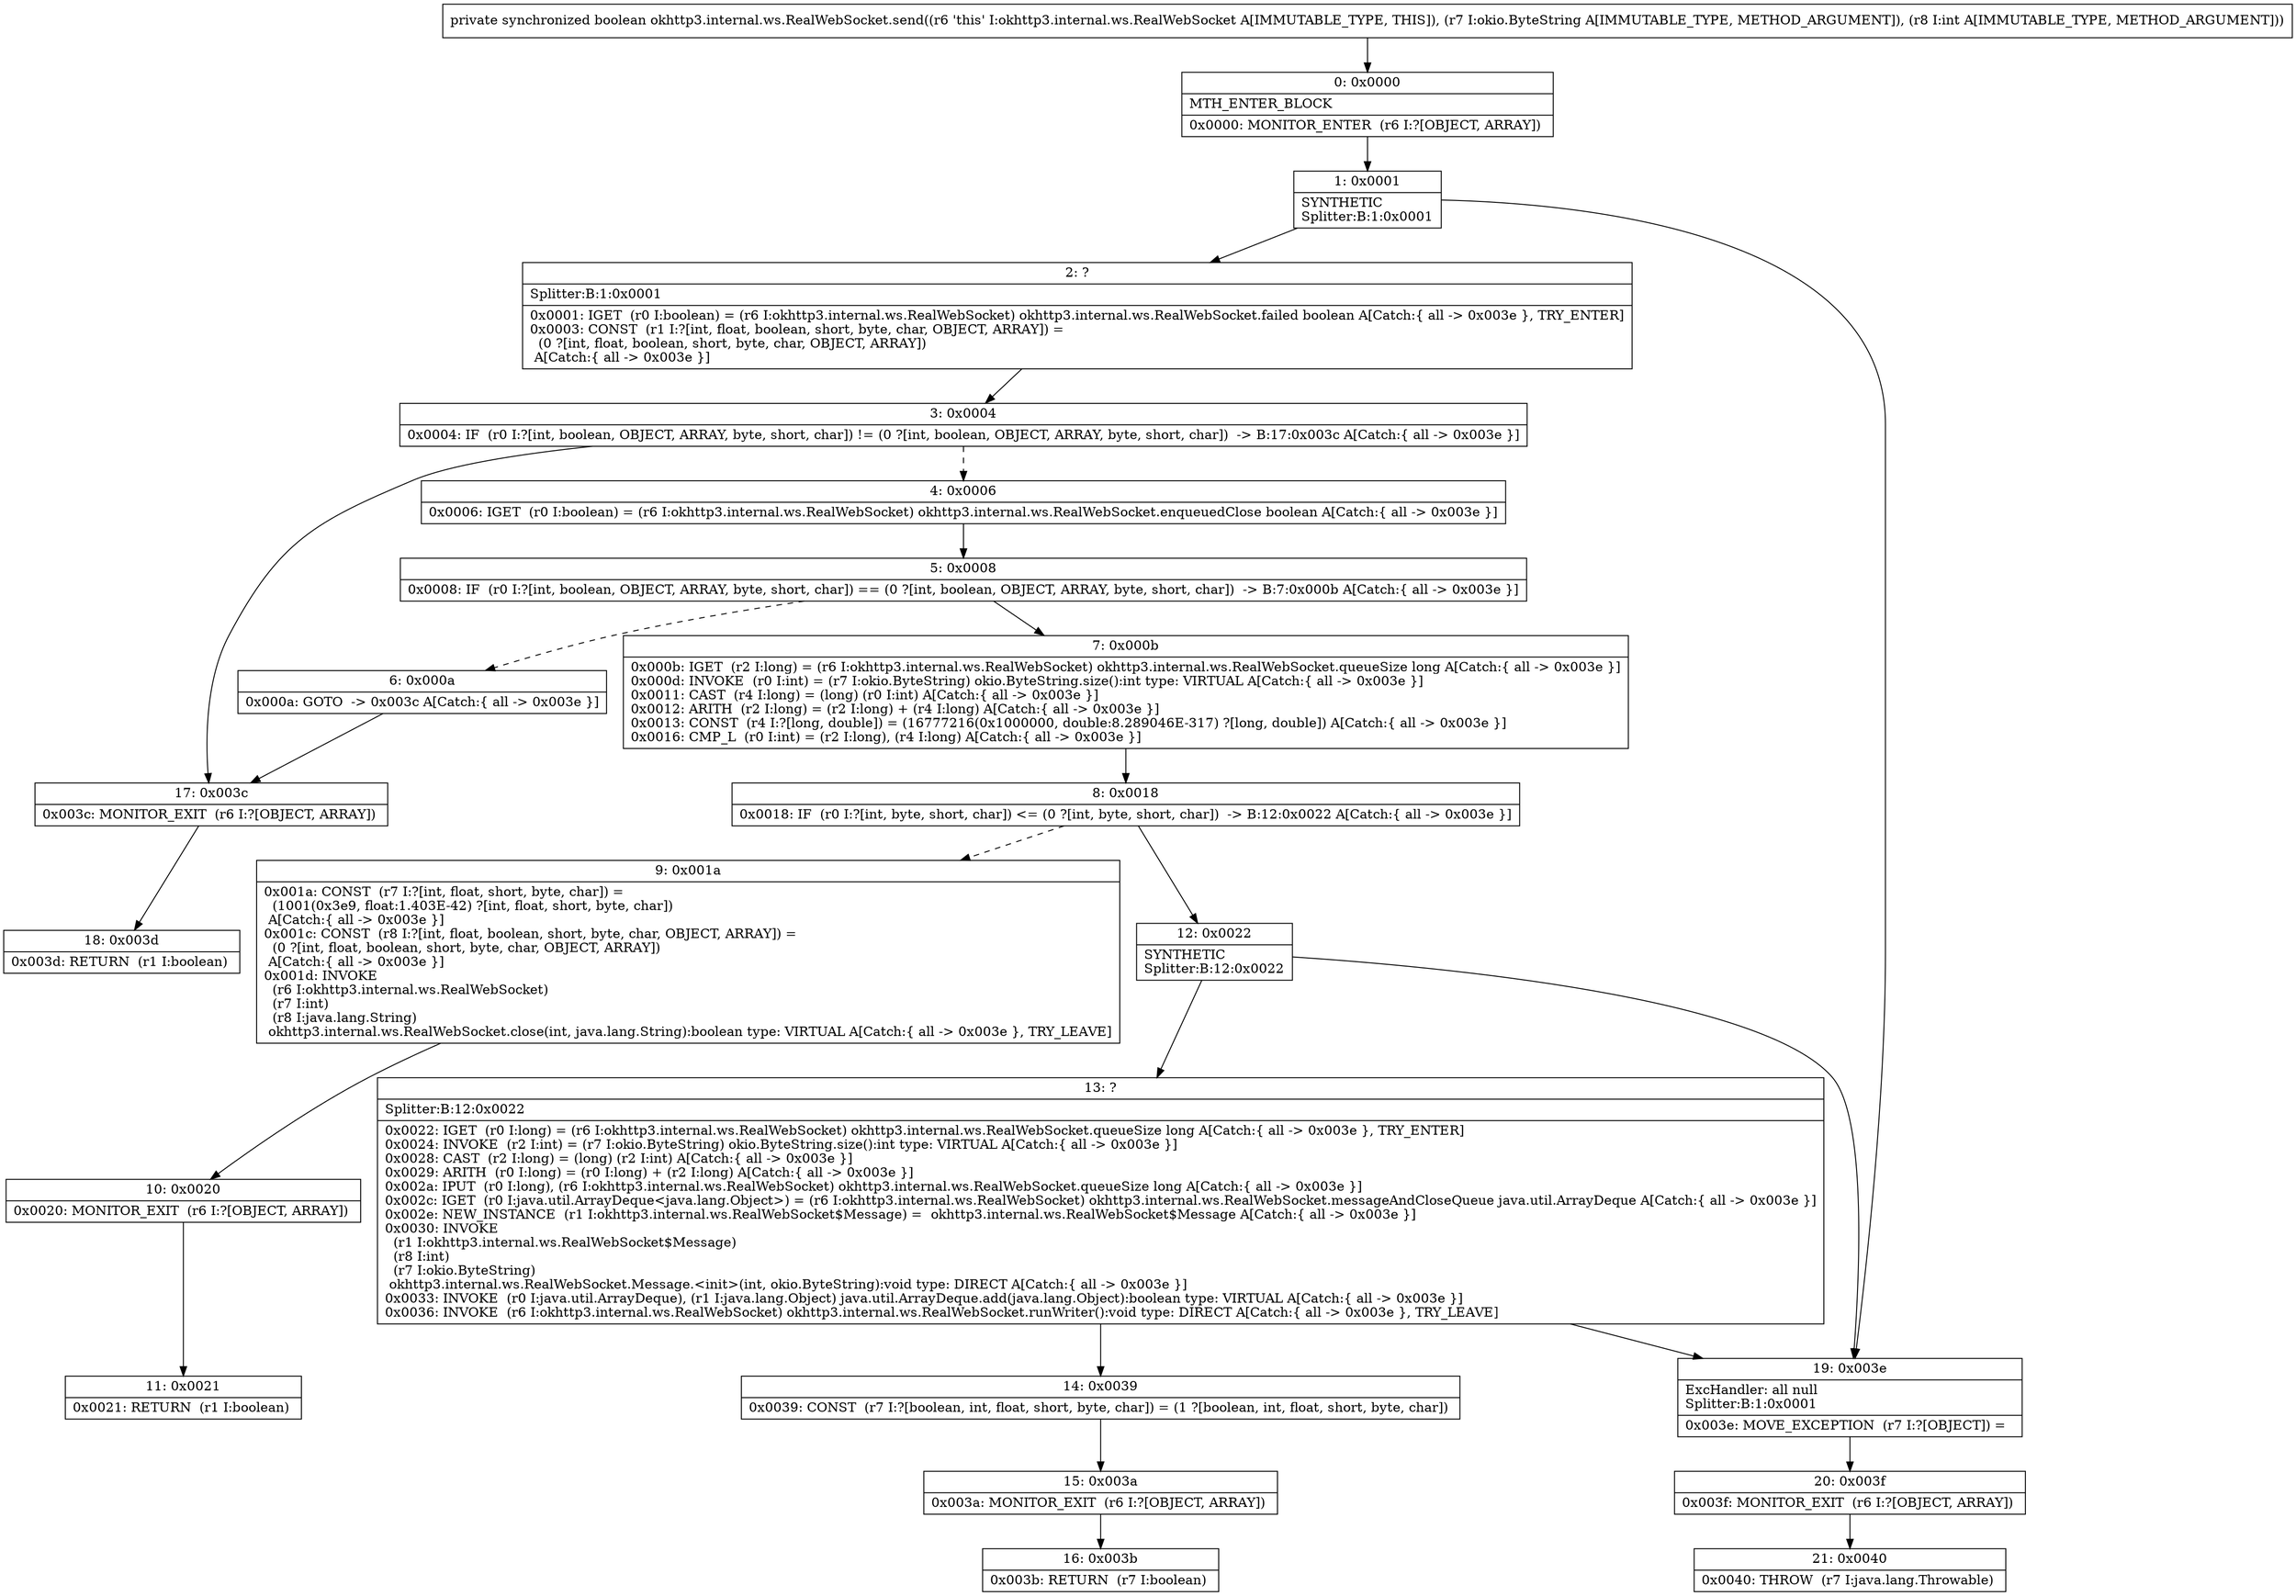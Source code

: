 digraph "CFG forokhttp3.internal.ws.RealWebSocket.send(Lokio\/ByteString;I)Z" {
Node_0 [shape=record,label="{0\:\ 0x0000|MTH_ENTER_BLOCK\l|0x0000: MONITOR_ENTER  (r6 I:?[OBJECT, ARRAY]) \l}"];
Node_1 [shape=record,label="{1\:\ 0x0001|SYNTHETIC\lSplitter:B:1:0x0001\l}"];
Node_2 [shape=record,label="{2\:\ ?|Splitter:B:1:0x0001\l|0x0001: IGET  (r0 I:boolean) = (r6 I:okhttp3.internal.ws.RealWebSocket) okhttp3.internal.ws.RealWebSocket.failed boolean A[Catch:\{ all \-\> 0x003e \}, TRY_ENTER]\l0x0003: CONST  (r1 I:?[int, float, boolean, short, byte, char, OBJECT, ARRAY]) = \l  (0 ?[int, float, boolean, short, byte, char, OBJECT, ARRAY])\l A[Catch:\{ all \-\> 0x003e \}]\l}"];
Node_3 [shape=record,label="{3\:\ 0x0004|0x0004: IF  (r0 I:?[int, boolean, OBJECT, ARRAY, byte, short, char]) != (0 ?[int, boolean, OBJECT, ARRAY, byte, short, char])  \-\> B:17:0x003c A[Catch:\{ all \-\> 0x003e \}]\l}"];
Node_4 [shape=record,label="{4\:\ 0x0006|0x0006: IGET  (r0 I:boolean) = (r6 I:okhttp3.internal.ws.RealWebSocket) okhttp3.internal.ws.RealWebSocket.enqueuedClose boolean A[Catch:\{ all \-\> 0x003e \}]\l}"];
Node_5 [shape=record,label="{5\:\ 0x0008|0x0008: IF  (r0 I:?[int, boolean, OBJECT, ARRAY, byte, short, char]) == (0 ?[int, boolean, OBJECT, ARRAY, byte, short, char])  \-\> B:7:0x000b A[Catch:\{ all \-\> 0x003e \}]\l}"];
Node_6 [shape=record,label="{6\:\ 0x000a|0x000a: GOTO  \-\> 0x003c A[Catch:\{ all \-\> 0x003e \}]\l}"];
Node_7 [shape=record,label="{7\:\ 0x000b|0x000b: IGET  (r2 I:long) = (r6 I:okhttp3.internal.ws.RealWebSocket) okhttp3.internal.ws.RealWebSocket.queueSize long A[Catch:\{ all \-\> 0x003e \}]\l0x000d: INVOKE  (r0 I:int) = (r7 I:okio.ByteString) okio.ByteString.size():int type: VIRTUAL A[Catch:\{ all \-\> 0x003e \}]\l0x0011: CAST  (r4 I:long) = (long) (r0 I:int) A[Catch:\{ all \-\> 0x003e \}]\l0x0012: ARITH  (r2 I:long) = (r2 I:long) + (r4 I:long) A[Catch:\{ all \-\> 0x003e \}]\l0x0013: CONST  (r4 I:?[long, double]) = (16777216(0x1000000, double:8.289046E\-317) ?[long, double]) A[Catch:\{ all \-\> 0x003e \}]\l0x0016: CMP_L  (r0 I:int) = (r2 I:long), (r4 I:long) A[Catch:\{ all \-\> 0x003e \}]\l}"];
Node_8 [shape=record,label="{8\:\ 0x0018|0x0018: IF  (r0 I:?[int, byte, short, char]) \<= (0 ?[int, byte, short, char])  \-\> B:12:0x0022 A[Catch:\{ all \-\> 0x003e \}]\l}"];
Node_9 [shape=record,label="{9\:\ 0x001a|0x001a: CONST  (r7 I:?[int, float, short, byte, char]) = \l  (1001(0x3e9, float:1.403E\-42) ?[int, float, short, byte, char])\l A[Catch:\{ all \-\> 0x003e \}]\l0x001c: CONST  (r8 I:?[int, float, boolean, short, byte, char, OBJECT, ARRAY]) = \l  (0 ?[int, float, boolean, short, byte, char, OBJECT, ARRAY])\l A[Catch:\{ all \-\> 0x003e \}]\l0x001d: INVOKE  \l  (r6 I:okhttp3.internal.ws.RealWebSocket)\l  (r7 I:int)\l  (r8 I:java.lang.String)\l okhttp3.internal.ws.RealWebSocket.close(int, java.lang.String):boolean type: VIRTUAL A[Catch:\{ all \-\> 0x003e \}, TRY_LEAVE]\l}"];
Node_10 [shape=record,label="{10\:\ 0x0020|0x0020: MONITOR_EXIT  (r6 I:?[OBJECT, ARRAY]) \l}"];
Node_11 [shape=record,label="{11\:\ 0x0021|0x0021: RETURN  (r1 I:boolean) \l}"];
Node_12 [shape=record,label="{12\:\ 0x0022|SYNTHETIC\lSplitter:B:12:0x0022\l}"];
Node_13 [shape=record,label="{13\:\ ?|Splitter:B:12:0x0022\l|0x0022: IGET  (r0 I:long) = (r6 I:okhttp3.internal.ws.RealWebSocket) okhttp3.internal.ws.RealWebSocket.queueSize long A[Catch:\{ all \-\> 0x003e \}, TRY_ENTER]\l0x0024: INVOKE  (r2 I:int) = (r7 I:okio.ByteString) okio.ByteString.size():int type: VIRTUAL A[Catch:\{ all \-\> 0x003e \}]\l0x0028: CAST  (r2 I:long) = (long) (r2 I:int) A[Catch:\{ all \-\> 0x003e \}]\l0x0029: ARITH  (r0 I:long) = (r0 I:long) + (r2 I:long) A[Catch:\{ all \-\> 0x003e \}]\l0x002a: IPUT  (r0 I:long), (r6 I:okhttp3.internal.ws.RealWebSocket) okhttp3.internal.ws.RealWebSocket.queueSize long A[Catch:\{ all \-\> 0x003e \}]\l0x002c: IGET  (r0 I:java.util.ArrayDeque\<java.lang.Object\>) = (r6 I:okhttp3.internal.ws.RealWebSocket) okhttp3.internal.ws.RealWebSocket.messageAndCloseQueue java.util.ArrayDeque A[Catch:\{ all \-\> 0x003e \}]\l0x002e: NEW_INSTANCE  (r1 I:okhttp3.internal.ws.RealWebSocket$Message) =  okhttp3.internal.ws.RealWebSocket$Message A[Catch:\{ all \-\> 0x003e \}]\l0x0030: INVOKE  \l  (r1 I:okhttp3.internal.ws.RealWebSocket$Message)\l  (r8 I:int)\l  (r7 I:okio.ByteString)\l okhttp3.internal.ws.RealWebSocket.Message.\<init\>(int, okio.ByteString):void type: DIRECT A[Catch:\{ all \-\> 0x003e \}]\l0x0033: INVOKE  (r0 I:java.util.ArrayDeque), (r1 I:java.lang.Object) java.util.ArrayDeque.add(java.lang.Object):boolean type: VIRTUAL A[Catch:\{ all \-\> 0x003e \}]\l0x0036: INVOKE  (r6 I:okhttp3.internal.ws.RealWebSocket) okhttp3.internal.ws.RealWebSocket.runWriter():void type: DIRECT A[Catch:\{ all \-\> 0x003e \}, TRY_LEAVE]\l}"];
Node_14 [shape=record,label="{14\:\ 0x0039|0x0039: CONST  (r7 I:?[boolean, int, float, short, byte, char]) = (1 ?[boolean, int, float, short, byte, char]) \l}"];
Node_15 [shape=record,label="{15\:\ 0x003a|0x003a: MONITOR_EXIT  (r6 I:?[OBJECT, ARRAY]) \l}"];
Node_16 [shape=record,label="{16\:\ 0x003b|0x003b: RETURN  (r7 I:boolean) \l}"];
Node_17 [shape=record,label="{17\:\ 0x003c|0x003c: MONITOR_EXIT  (r6 I:?[OBJECT, ARRAY]) \l}"];
Node_18 [shape=record,label="{18\:\ 0x003d|0x003d: RETURN  (r1 I:boolean) \l}"];
Node_19 [shape=record,label="{19\:\ 0x003e|ExcHandler: all null\lSplitter:B:1:0x0001\l|0x003e: MOVE_EXCEPTION  (r7 I:?[OBJECT]) =  \l}"];
Node_20 [shape=record,label="{20\:\ 0x003f|0x003f: MONITOR_EXIT  (r6 I:?[OBJECT, ARRAY]) \l}"];
Node_21 [shape=record,label="{21\:\ 0x0040|0x0040: THROW  (r7 I:java.lang.Throwable) \l}"];
MethodNode[shape=record,label="{private synchronized boolean okhttp3.internal.ws.RealWebSocket.send((r6 'this' I:okhttp3.internal.ws.RealWebSocket A[IMMUTABLE_TYPE, THIS]), (r7 I:okio.ByteString A[IMMUTABLE_TYPE, METHOD_ARGUMENT]), (r8 I:int A[IMMUTABLE_TYPE, METHOD_ARGUMENT])) }"];
MethodNode -> Node_0;
Node_0 -> Node_1;
Node_1 -> Node_2;
Node_1 -> Node_19;
Node_2 -> Node_3;
Node_3 -> Node_4[style=dashed];
Node_3 -> Node_17;
Node_4 -> Node_5;
Node_5 -> Node_6[style=dashed];
Node_5 -> Node_7;
Node_6 -> Node_17;
Node_7 -> Node_8;
Node_8 -> Node_9[style=dashed];
Node_8 -> Node_12;
Node_9 -> Node_10;
Node_10 -> Node_11;
Node_12 -> Node_13;
Node_12 -> Node_19;
Node_13 -> Node_14;
Node_13 -> Node_19;
Node_14 -> Node_15;
Node_15 -> Node_16;
Node_17 -> Node_18;
Node_19 -> Node_20;
Node_20 -> Node_21;
}

